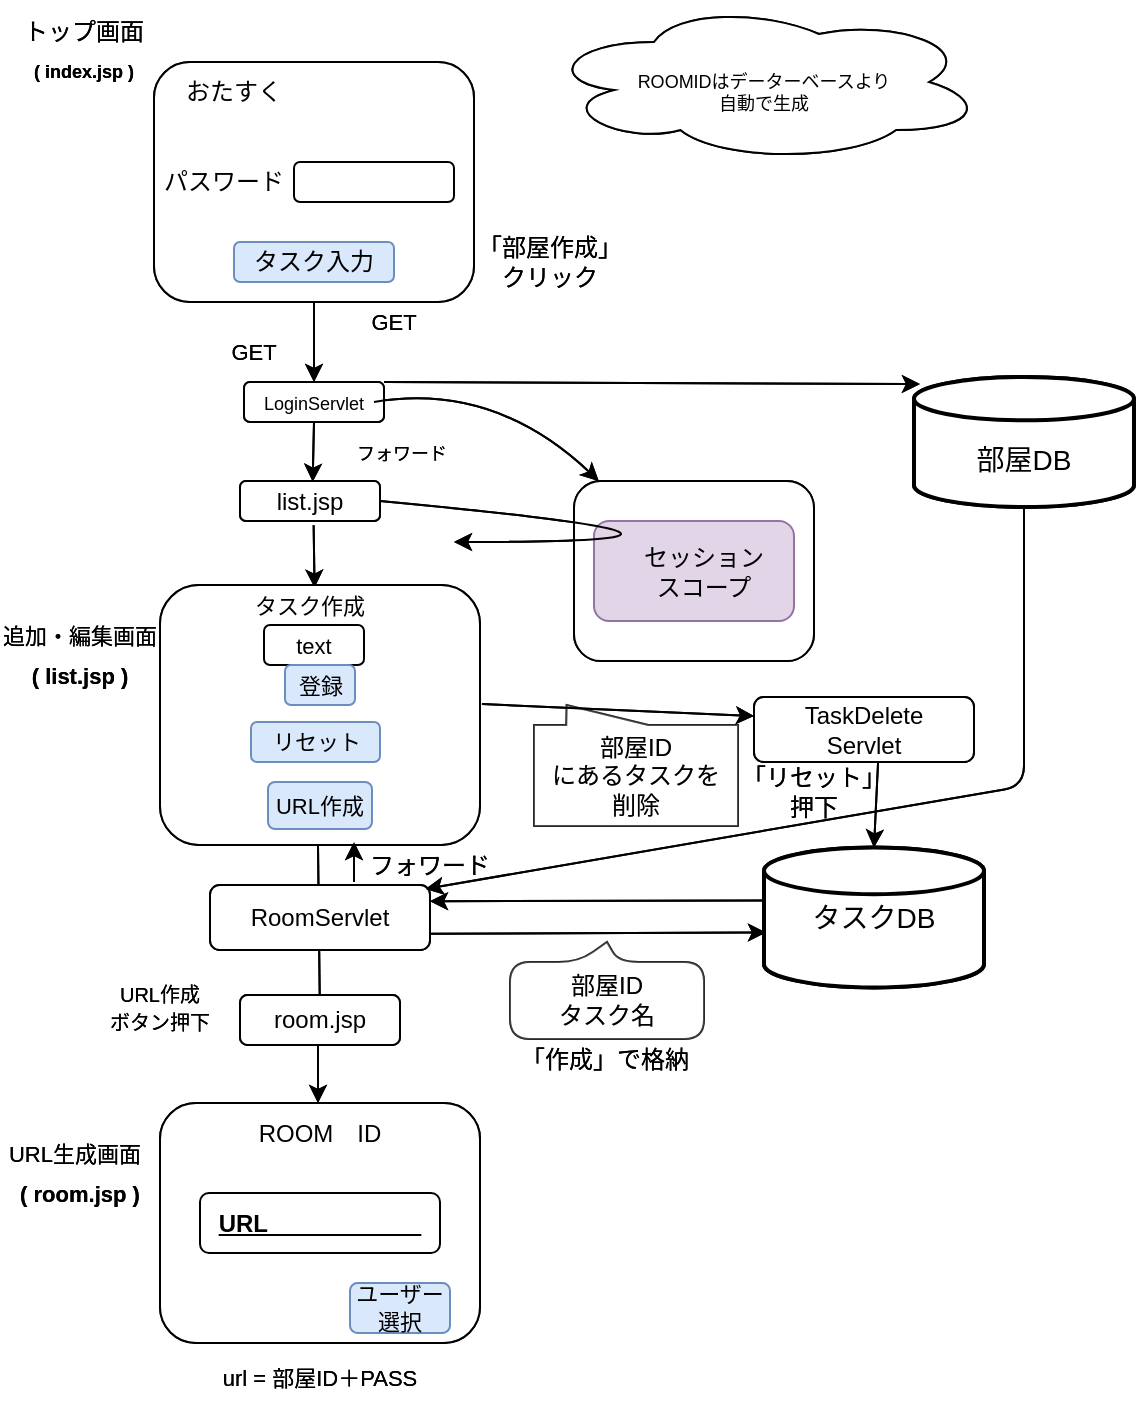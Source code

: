 <mxfile version="15.8.4" type="device"><diagram id="X7QMPcIQDdm9iIBX3r6Z" name="Page-1"><mxGraphModel dx="868" dy="437" grid="1" gridSize="10" guides="1" tooltips="1" connect="1" arrows="1" fold="1" page="1" pageScale="1" pageWidth="827" pageHeight="1169" math="0" shadow="0"><root><mxCell id="0"/><mxCell id="1" parent="0"/><mxCell id="f-hBJGItTxG5phQPQz6F-92" value="" style="ellipse;shape=cloud;whiteSpace=wrap;html=1;fontSize=9;align=center;verticalAlign=middle;rounded=1;" parent="1" vertex="1"><mxGeometry x="515" y="10" width="220" height="80" as="geometry"/></mxCell><mxCell id="f-hBJGItTxG5phQPQz6F-19" value="&lt;font style=&quot;font-size: 9px&quot;&gt;LoginServlet&lt;/font&gt;" style="whiteSpace=wrap;html=1;fontSize=10;verticalAlign=middle;rounded=1;" parent="1" vertex="1"><mxGeometry x="365" y="200" width="70" height="20" as="geometry"/></mxCell><mxCell id="f-hBJGItTxG5phQPQz6F-2" value="" style="whiteSpace=wrap;html=1;rounded=1;" parent="1" vertex="1"><mxGeometry x="320" y="40" width="160" height="120" as="geometry"/></mxCell><mxCell id="f-hBJGItTxG5phQPQz6F-3" value="&lt;font style=&quot;vertical-align: inherit&quot;&gt;&lt;font style=&quot;vertical-align: inherit&quot;&gt;トップ画面&lt;br&gt;&lt;/font&gt;&lt;/font&gt;" style="text;html=1;strokeColor=none;fillColor=none;align=center;verticalAlign=middle;whiteSpace=wrap;rounded=1;" parent="1" vertex="1"><mxGeometry x="250" y="10" width="70" height="30" as="geometry"/></mxCell><mxCell id="f-hBJGItTxG5phQPQz6F-4" value="おたすく" style="text;html=1;strokeColor=none;fillColor=none;align=center;verticalAlign=middle;whiteSpace=wrap;rounded=1;" parent="1" vertex="1"><mxGeometry x="320" y="40" width="80" height="30" as="geometry"/></mxCell><mxCell id="f-hBJGItTxG5phQPQz6F-5" value="&lt;font style=&quot;vertical-align: inherit&quot;&gt;&lt;font style=&quot;vertical-align: inherit&quot;&gt;パスワード&lt;/font&gt;&lt;/font&gt;" style="text;html=1;strokeColor=none;fillColor=none;align=center;verticalAlign=middle;whiteSpace=wrap;rounded=1;" parent="1" vertex="1"><mxGeometry x="320" y="90" width="70" height="20" as="geometry"/></mxCell><mxCell id="f-hBJGItTxG5phQPQz6F-6" value="" style="whiteSpace=wrap;html=1;rounded=1;" parent="1" vertex="1"><mxGeometry x="390" y="90" width="80" height="20" as="geometry"/></mxCell><mxCell id="f-hBJGItTxG5phQPQz6F-7" value="タスク入力" style="whiteSpace=wrap;html=1;fillColor=#dae8fc;strokeColor=#6c8ebf;rounded=1;" parent="1" vertex="1"><mxGeometry x="360" y="130" width="80" height="20" as="geometry"/></mxCell><mxCell id="f-hBJGItTxG5phQPQz6F-12" value="&lt;font style=&quot;font-size: 11px&quot;&gt;GET&lt;/font&gt;" style="text;html=1;strokeColor=none;fillColor=none;align=center;verticalAlign=middle;whiteSpace=wrap;rounded=1;" parent="1" vertex="1"><mxGeometry x="340" y="170" width="60" height="30" as="geometry"/></mxCell><mxCell id="f-hBJGItTxG5phQPQz6F-17" value="「部屋作成」クリック" style="text;html=1;strokeColor=none;fillColor=none;align=center;verticalAlign=middle;whiteSpace=wrap;rounded=1;" parent="1" vertex="1"><mxGeometry x="480" y="125" width="76" height="30" as="geometry"/></mxCell><mxCell id="f-hBJGItTxG5phQPQz6F-23" value="" style="endArrow=classic;html=1;fontSize=11;entryX=1;entryY=1;entryDx=0;entryDy=0;" parent="1" target="f-hBJGItTxG5phQPQz6F-12" edge="1"><mxGeometry width="50" height="50" relative="1" as="geometry"><mxPoint x="400" y="160" as="sourcePoint"/><mxPoint x="450" y="110" as="targetPoint"/></mxGeometry></mxCell><mxCell id="f-hBJGItTxG5phQPQz6F-24" value="" style="endArrow=classic;html=1;fontSize=11;entryX=0.519;entryY=0.017;entryDx=0;entryDy=0;entryPerimeter=0;" parent="1" target="xUR5O-GUx6uZHrRKzMSi-4" edge="1"><mxGeometry width="50" height="50" relative="1" as="geometry"><mxPoint x="400" y="220" as="sourcePoint"/><mxPoint x="400" y="260" as="targetPoint"/></mxGeometry></mxCell><mxCell id="f-hBJGItTxG5phQPQz6F-27" value="" style="endArrow=classic;html=1;fontSize=11;startArrow=none;exitX=0.526;exitY=1.109;exitDx=0;exitDy=0;exitPerimeter=0;entryX=0.483;entryY=0.01;entryDx=0;entryDy=0;entryPerimeter=0;" parent="1" source="xUR5O-GUx6uZHrRKzMSi-4" target="f-hBJGItTxG5phQPQz6F-11" edge="1"><mxGeometry width="50" height="50" relative="1" as="geometry"><mxPoint x="399.667" y="259.5" as="sourcePoint"/><mxPoint x="403" y="300" as="targetPoint"/></mxGeometry></mxCell><mxCell id="f-hBJGItTxG5phQPQz6F-28" value="&lt;font style=&quot;font-size: 9px&quot;&gt;フォワード&lt;/font&gt;" style="text;html=1;strokeColor=none;fillColor=none;align=center;verticalAlign=middle;whiteSpace=wrap;fontSize=11;rounded=1;" parent="1" vertex="1"><mxGeometry x="414" y="225" width="60" height="20" as="geometry"/></mxCell><mxCell id="f-hBJGItTxG5phQPQz6F-64" value="追加・編集画面" style="text;html=1;strokeColor=none;fillColor=none;align=center;verticalAlign=middle;whiteSpace=wrap;fontSize=11;rounded=1;" parent="1" vertex="1"><mxGeometry x="243" y="311.5" width="80" height="30" as="geometry"/></mxCell><mxCell id="f-hBJGItTxG5phQPQz6F-72" value="" style="endArrow=classic;html=1;fontSize=12;startArrow=none;" parent="1" edge="1"><mxGeometry width="50" height="50" relative="1" as="geometry"><mxPoint x="402" y="532" as="sourcePoint"/><mxPoint x="402" y="560.5" as="targetPoint"/></mxGeometry></mxCell><mxCell id="f-hBJGItTxG5phQPQz6F-90" value="&lt;font style=&quot;font-size: 11px&quot;&gt;GET&lt;/font&gt;" style="text;html=1;strokeColor=none;fillColor=none;align=center;verticalAlign=middle;whiteSpace=wrap;rounded=1;" parent="1" vertex="1"><mxGeometry x="410" y="155" width="60" height="30" as="geometry"/></mxCell><mxCell id="f-hBJGItTxG5phQPQz6F-91" value="ROOMIDはデーターベースより&lt;br&gt;自動で生成" style="text;html=1;strokeColor=none;fillColor=none;align=center;verticalAlign=middle;whiteSpace=wrap;fontSize=9;rounded=1;" parent="1" vertex="1"><mxGeometry x="550" y="40" width="150" height="30" as="geometry"/></mxCell><mxCell id="f-hBJGItTxG5phQPQz6F-93" value="&lt;font style=&quot;font-size: 14px&quot;&gt;&lt;br&gt;部屋DB&lt;/font&gt;" style="strokeWidth=2;html=1;shape=mxgraph.flowchart.database;whiteSpace=wrap;fontSize=9;align=center;verticalAlign=middle;rounded=1;" parent="1" vertex="1"><mxGeometry x="700" y="197.5" width="110" height="65" as="geometry"/></mxCell><mxCell id="f-hBJGItTxG5phQPQz6F-94" value="&lt;font style=&quot;font-size: 14px&quot;&gt;タスクDB&lt;/font&gt;" style="strokeWidth=2;html=1;shape=mxgraph.flowchart.database;whiteSpace=wrap;fontSize=9;align=center;verticalAlign=middle;rounded=1;" parent="1" vertex="1"><mxGeometry x="625" y="432.75" width="110" height="70" as="geometry"/></mxCell><mxCell id="f-hBJGItTxG5phQPQz6F-96" value="" style="group;rounded=1;" parent="1" vertex="1" connectable="0"><mxGeometry x="530" y="249.5" width="120" height="110" as="geometry"/></mxCell><mxCell id="f-hBJGItTxG5phQPQz6F-73" value="" style="whiteSpace=wrap;html=1;fontSize=12;align=center;verticalAlign=middle;rounded=1;" parent="f-hBJGItTxG5phQPQz6F-96" vertex="1"><mxGeometry width="120" height="90" as="geometry"/></mxCell><mxCell id="f-hBJGItTxG5phQPQz6F-74" value="" style="whiteSpace=wrap;html=1;fontSize=12;align=center;verticalAlign=middle;fillColor=#e1d5e7;strokeColor=#9673a6;rounded=1;" parent="f-hBJGItTxG5phQPQz6F-96" vertex="1"><mxGeometry x="10" y="20" width="100" height="50" as="geometry"/></mxCell><mxCell id="f-hBJGItTxG5phQPQz6F-82" value="&lt;span style=&quot;font-size: 12px&quot;&gt;セッション&lt;br&gt;スコープ&lt;/span&gt;" style="text;html=1;strokeColor=none;fillColor=none;align=center;verticalAlign=middle;whiteSpace=wrap;fontSize=10;rounded=1;" parent="f-hBJGItTxG5phQPQz6F-96" vertex="1"><mxGeometry x="30" y="35" width="70" height="20" as="geometry"/></mxCell><mxCell id="f-hBJGItTxG5phQPQz6F-11" value="&lt;span style=&quot;color: rgba(0 , 0 , 0 , 0) ; font-family: monospace ; font-size: 0px&quot;&gt;%3CmxGraphModel%3E%3Croot%3E%3CmxCell%20id%3D%220%22%2F%3E%3CmxCell%20id%3D%221%22%20parent%3D%220%22%2F%3E%3CmxCell%20id%3D%222%22%20value%3D%22%22%20style%3D%22rounded%3D1%3BwhiteSpace%3Dwrap%3Bhtml%3D1%3BfontSize%3D11%3Balign%3Dcenter%3BverticalAlign%3Dmiddle%3B%22%20vertex%3D%221%22%20parent%3D%221%22%3E%3CmxGeometry%20x%3D%22335%22%20y%3D%22500%22%20width%3D%2230%22%20height%3D%2220%22%20as%3D%22geometry%22%2F%3E%3C%2FmxCell%3E%3C%2Froot%3E%3C%2FmxGraphModel%3E&lt;/span&gt;" style="whiteSpace=wrap;html=1;rounded=1;" parent="1" vertex="1"><mxGeometry x="323" y="301.5" width="160" height="130" as="geometry"/></mxCell><mxCell id="f-hBJGItTxG5phQPQz6F-30" value="&lt;font style=&quot;font-size: 11px&quot;&gt;タスク作成&lt;/font&gt;" style="text;html=1;strokeColor=none;fillColor=none;align=center;verticalAlign=middle;whiteSpace=wrap;fontSize=9;rounded=1;" parent="1" vertex="1"><mxGeometry x="353" y="301.5" width="90" height="20" as="geometry"/></mxCell><mxCell id="f-hBJGItTxG5phQPQz6F-37" value="text" style="whiteSpace=wrap;html=1;fontSize=11;align=center;verticalAlign=middle;rounded=1;" parent="1" vertex="1"><mxGeometry x="375" y="321.5" width="50" height="20" as="geometry"/></mxCell><mxCell id="f-hBJGItTxG5phQPQz6F-120" value="登録" style="whiteSpace=wrap;html=1;fontSize=11;align=center;verticalAlign=middle;fillColor=#dae8fc;strokeColor=#6c8ebf;rounded=1;" parent="1" vertex="1"><mxGeometry x="385.5" y="341.5" width="35" height="20" as="geometry"/></mxCell><mxCell id="f-hBJGItTxG5phQPQz6F-127" value="( room.jsp )" style="text;html=1;strokeColor=none;fillColor=none;align=center;verticalAlign=middle;whiteSpace=wrap;fontSize=11;rounded=1;fontStyle=1" parent="1" vertex="1"><mxGeometry x="248" y="590.5" width="70" height="30" as="geometry"/></mxCell><mxCell id="f-hBJGItTxG5phQPQz6F-137" value="( index.jsp )" style="text;html=1;strokeColor=none;fillColor=none;align=center;verticalAlign=middle;whiteSpace=wrap;rounded=0;fontSize=9;fontStyle=1" parent="1" vertex="1"><mxGeometry x="255" y="30" width="60" height="30" as="geometry"/></mxCell><mxCell id="DhpGtUgOSfZzqveECvaH-3" value="&lt;b&gt;( list.jsp )&lt;/b&gt;" style="text;html=1;strokeColor=none;fillColor=none;align=center;verticalAlign=middle;whiteSpace=wrap;rounded=0;fontSize=11;" parent="1" vertex="1"><mxGeometry x="253" y="331.5" width="60" height="30" as="geometry"/></mxCell><mxCell id="DhpGtUgOSfZzqveECvaH-4" value="URL生成画面" style="text;html=1;strokeColor=none;fillColor=none;align=center;verticalAlign=middle;whiteSpace=wrap;rounded=0;fontSize=11;" parent="1" vertex="1"><mxGeometry x="243" y="570.5" width="75" height="30" as="geometry"/></mxCell><mxCell id="xUR5O-GUx6uZHrRKzMSi-4" value="list.jsp" style="rounded=1;whiteSpace=wrap;html=1;" parent="1" vertex="1"><mxGeometry x="363" y="249.5" width="70" height="20" as="geometry"/></mxCell><mxCell id="xUR5O-GUx6uZHrRKzMSi-5" value="room.jsp" style="rounded=1;whiteSpace=wrap;html=1;" parent="1" vertex="1"><mxGeometry x="363" y="506.5" width="80" height="25" as="geometry"/></mxCell><mxCell id="xUR5O-GUx6uZHrRKzMSi-7" value="" style="endArrow=none;html=1;fontSize=12;" parent="1" target="xUR5O-GUx6uZHrRKzMSi-5" edge="1"><mxGeometry width="50" height="50" relative="1" as="geometry"><mxPoint x="402" y="431.5" as="sourcePoint"/><mxPoint x="402" y="541.5" as="targetPoint"/></mxGeometry></mxCell><mxCell id="xUR5O-GUx6uZHrRKzMSi-11" value="" style="endArrow=classic;html=1;rounded=0;entryX=0.009;entryY=0.607;entryDx=0;entryDy=0;entryPerimeter=0;exitX=1;exitY=0.75;exitDx=0;exitDy=0;" parent="1" source="xUR5O-GUx6uZHrRKzMSi-6" target="f-hBJGItTxG5phQPQz6F-94" edge="1"><mxGeometry width="50" height="50" relative="1" as="geometry"><mxPoint x="463" y="480.5" as="sourcePoint"/><mxPoint x="583" y="419.32" as="targetPoint"/></mxGeometry></mxCell><mxCell id="xUR5O-GUx6uZHrRKzMSi-12" value="「作成」で格納" style="text;html=1;align=center;verticalAlign=middle;resizable=0;points=[];autosize=1;strokeColor=none;fillColor=none;" parent="1" vertex="1"><mxGeometry x="495" y="528.5" width="100" height="20" as="geometry"/></mxCell><mxCell id="xUR5O-GUx6uZHrRKzMSi-6" value="RoomServlet" style="rounded=1;whiteSpace=wrap;html=1;" parent="1" vertex="1"><mxGeometry x="348" y="451.5" width="110" height="32.5" as="geometry"/></mxCell><mxCell id="xUR5O-GUx6uZHrRKzMSi-13" value="部屋ID&lt;br&gt;タスク名" style="shape=callout;whiteSpace=wrap;html=1;perimeter=calloutPerimeter;fillColor=#FFFFFF;opacity=60;direction=west;size=10;position=0.44;rounded=1;" parent="1" vertex="1"><mxGeometry x="498" y="480" width="97" height="48.5" as="geometry"/></mxCell><mxCell id="xUR5O-GUx6uZHrRKzMSi-14" value="&lt;font size=&quot;1&quot;&gt;URL作成&lt;br&gt;ボタン押下&lt;br&gt;&lt;/font&gt;" style="text;html=1;strokeColor=none;fillColor=none;align=center;verticalAlign=middle;whiteSpace=wrap;fontSize=11;rounded=1;" parent="1" vertex="1"><mxGeometry x="293" y="496" width="60" height="34" as="geometry"/></mxCell><mxCell id="TokNPBipCDiwS3pc09RS-1" value="" style="endArrow=classic;html=1;rounded=1;entryX=0.98;entryY=0.06;entryDx=0;entryDy=0;entryPerimeter=0;exitX=0.5;exitY=1;exitDx=0;exitDy=0;exitPerimeter=0;" parent="1" source="f-hBJGItTxG5phQPQz6F-93" target="xUR5O-GUx6uZHrRKzMSi-6" edge="1"><mxGeometry width="50" height="50" relative="1" as="geometry"><mxPoint x="755" y="284.5" as="sourcePoint"/><mxPoint x="470" y="625" as="targetPoint"/><Array as="points"><mxPoint x="755" y="402"/></Array></mxGeometry></mxCell><mxCell id="f-hBJGItTxG5phQPQz6F-59" value="" style="whiteSpace=wrap;html=1;fontSize=11;align=center;verticalAlign=middle;rounded=1;" parent="1" vertex="1"><mxGeometry x="323" y="560.5" width="160" height="120" as="geometry"/></mxCell><mxCell id="f-hBJGItTxG5phQPQz6F-65" value="ユーザー選択" style="whiteSpace=wrap;html=1;fontSize=11;align=center;verticalAlign=middle;fillColor=#dae8fc;strokeColor=#6c8ebf;rounded=1;" parent="1" vertex="1"><mxGeometry x="418" y="650.5" width="50" height="25" as="geometry"/></mxCell><mxCell id="f-hBJGItTxG5phQPQz6F-69" value="&lt;b&gt;&lt;u&gt;URL&amp;nbsp; &amp;nbsp; &amp;nbsp; &amp;nbsp; &amp;nbsp; &amp;nbsp; &amp;nbsp; &amp;nbsp; &amp;nbsp; &amp;nbsp; &amp;nbsp; &amp;nbsp;&lt;/u&gt;&lt;/b&gt;" style="whiteSpace=wrap;html=1;fontSize=12;align=center;verticalAlign=middle;rounded=1;" parent="1" vertex="1"><mxGeometry x="343" y="605.5" width="120" height="30" as="geometry"/></mxCell><mxCell id="f-hBJGItTxG5phQPQz6F-70" value="ROOM　ID" style="text;html=1;strokeColor=none;fillColor=none;align=center;verticalAlign=middle;whiteSpace=wrap;fontSize=12;rounded=1;" parent="1" vertex="1"><mxGeometry x="363" y="560.5" width="80" height="30" as="geometry"/></mxCell><mxCell id="TokNPBipCDiwS3pc09RS-3" value="url = 部屋ID＋PASS" style="text;html=1;strokeColor=none;fillColor=none;align=center;verticalAlign=middle;whiteSpace=wrap;rounded=0;fontFamily=Helvetica;fontSize=11;fontColor=rgba(0, 0, 0, 1);gradientColor=none;" parent="1" vertex="1"><mxGeometry x="333" y="682.5" width="140" height="30" as="geometry"/></mxCell><mxCell id="UgRMB9pLr4DmKTddKxkQ-1" value="" style="endArrow=classic;html=1;fontSize=15;curved=1;" parent="1" target="f-hBJGItTxG5phQPQz6F-73" edge="1"><mxGeometry width="50" height="50" relative="1" as="geometry"><mxPoint x="430" y="210" as="sourcePoint"/><mxPoint x="550" y="230" as="targetPoint"/><Array as="points"><mxPoint x="490" y="200"/></Array></mxGeometry></mxCell><mxCell id="VFKkI9uhICgEjzCFGcPW-1" value="" style="endArrow=classic;html=1;exitX=1;exitY=0.5;exitDx=0;exitDy=0;strokeColor=none;curved=1;" parent="1" source="xUR5O-GUx6uZHrRKzMSi-4" edge="1"><mxGeometry width="50" height="50" relative="1" as="geometry"><mxPoint x="390" y="280" as="sourcePoint"/><mxPoint x="550" y="300" as="targetPoint"/><Array as="points"><mxPoint x="610" y="240"/></Array></mxGeometry></mxCell><mxCell id="VFKkI9uhICgEjzCFGcPW-2" value="" style="endArrow=classic;html=1;curved=1;exitX=1;exitY=0.5;exitDx=0;exitDy=0;" parent="1" source="xUR5O-GUx6uZHrRKzMSi-4" edge="1"><mxGeometry width="50" height="50" relative="1" as="geometry"><mxPoint x="390" y="280" as="sourcePoint"/><mxPoint x="470" y="280" as="targetPoint"/><Array as="points"><mxPoint x="650" y="280"/></Array></mxGeometry></mxCell><mxCell id="VFKkI9uhICgEjzCFGcPW-4" value="" style="endArrow=classic;html=1;rounded=0;exitX=1;exitY=0;exitDx=0;exitDy=0;entryX=0.027;entryY=0.054;entryDx=0;entryDy=0;entryPerimeter=0;" parent="1" source="f-hBJGItTxG5phQPQz6F-19" target="f-hBJGItTxG5phQPQz6F-93" edge="1"><mxGeometry width="50" height="50" relative="1" as="geometry"><mxPoint x="390" y="260" as="sourcePoint"/><mxPoint x="440" y="210" as="targetPoint"/></mxGeometry></mxCell><mxCell id="VFKkI9uhICgEjzCFGcPW-7" value="" style="endArrow=classic;html=1;rounded=0;entryX=1;entryY=0.25;entryDx=0;entryDy=0;exitX=0;exitY=0.379;exitDx=0;exitDy=0;exitPerimeter=0;" parent="1" source="f-hBJGItTxG5phQPQz6F-94" target="xUR5O-GUx6uZHrRKzMSi-6" edge="1"><mxGeometry width="50" height="50" relative="1" as="geometry"><mxPoint x="616.12" y="486.64" as="sourcePoint"/><mxPoint x="468" y="485.875" as="targetPoint"/></mxGeometry></mxCell><mxCell id="VFKkI9uhICgEjzCFGcPW-8" value="" style="endArrow=classic;html=1;rounded=0;" parent="1" edge="1"><mxGeometry width="50" height="50" relative="1" as="geometry"><mxPoint x="420" y="450" as="sourcePoint"/><mxPoint x="420" y="430" as="targetPoint"/></mxGeometry></mxCell><mxCell id="VFKkI9uhICgEjzCFGcPW-9" value="フォワード" style="text;html=1;strokeColor=none;fillColor=none;align=center;verticalAlign=middle;whiteSpace=wrap;rounded=0;" parent="1" vertex="1"><mxGeometry x="418" y="431.5" width="80" height="20" as="geometry"/></mxCell><mxCell id="VFKkI9uhICgEjzCFGcPW-11" value="URL作成" style="whiteSpace=wrap;html=1;fontSize=11;align=center;verticalAlign=middle;fillColor=#dae8fc;strokeColor=#6c8ebf;rounded=1;" parent="1" vertex="1"><mxGeometry x="377" y="400" width="52" height="23.5" as="geometry"/></mxCell><mxCell id="VFKkI9uhICgEjzCFGcPW-13" value="リセット" style="whiteSpace=wrap;html=1;fontSize=11;align=center;verticalAlign=middle;fillColor=#dae8fc;strokeColor=#6c8ebf;rounded=1;" parent="1" vertex="1"><mxGeometry x="368.5" y="370" width="64.5" height="20" as="geometry"/></mxCell><mxCell id="VFKkI9uhICgEjzCFGcPW-16" value="「リセット」&lt;br&gt;押下&lt;br&gt;" style="text;html=1;strokeColor=none;fillColor=none;align=center;verticalAlign=middle;whiteSpace=wrap;rounded=0;" parent="1" vertex="1"><mxGeometry x="590" y="386.5" width="120" height="37" as="geometry"/></mxCell><mxCell id="VFKkI9uhICgEjzCFGcPW-18" value="部屋ID&lt;br&gt;にあるタスクを&lt;br&gt;削除" style="shape=callout;whiteSpace=wrap;html=1;perimeter=calloutPerimeter;fillColor=#FFFFFF;opacity=60;direction=west;size=10;position=0.44;rounded=1;base=41;position2=0.84;arcSize=0;" parent="1" vertex="1"><mxGeometry x="510" y="361.5" width="102" height="60.5" as="geometry"/></mxCell><mxCell id="QfDFfnGIBnLrce7iViiU-1" value="TaskDelete&lt;br&gt;Servlet" style="rounded=1;whiteSpace=wrap;html=1;" parent="1" vertex="1"><mxGeometry x="620" y="357.5" width="110" height="32.5" as="geometry"/></mxCell><mxCell id="QfDFfnGIBnLrce7iViiU-2" value="" style="endArrow=classic;html=1;rounded=0;exitX=1.006;exitY=0.458;exitDx=0;exitDy=0;exitPerimeter=0;" parent="1" source="f-hBJGItTxG5phQPQz6F-11" edge="1"><mxGeometry width="50" height="50" relative="1" as="geometry"><mxPoint x="390" y="440" as="sourcePoint"/><mxPoint x="620" y="367" as="targetPoint"/></mxGeometry></mxCell><mxCell id="QfDFfnGIBnLrce7iViiU-3" value="" style="endArrow=classic;html=1;rounded=0;entryX=0.5;entryY=0;entryDx=0;entryDy=0;entryPerimeter=0;exitX=0.564;exitY=1;exitDx=0;exitDy=0;exitPerimeter=0;" parent="1" source="QfDFfnGIBnLrce7iViiU-1" target="f-hBJGItTxG5phQPQz6F-94" edge="1"><mxGeometry width="50" height="50" relative="1" as="geometry"><mxPoint x="390" y="440" as="sourcePoint"/><mxPoint x="440" y="390" as="targetPoint"/></mxGeometry></mxCell><mxCell id="jxjJPmTUsS1JuACzxj2y-1" value="" style="ellipse;shape=cloud;whiteSpace=wrap;html=1;fontSize=9;align=center;verticalAlign=middle;rounded=1;" parent="1" vertex="1"><mxGeometry x="515" y="10" width="220" height="80" as="geometry"/></mxCell><mxCell id="jxjJPmTUsS1JuACzxj2y-2" value="&lt;font style=&quot;font-size: 9px&quot;&gt;LoginServlet&lt;/font&gt;" style="whiteSpace=wrap;html=1;fontSize=10;verticalAlign=middle;rounded=1;" parent="1" vertex="1"><mxGeometry x="365" y="200" width="70" height="20" as="geometry"/></mxCell><mxCell id="jxjJPmTUsS1JuACzxj2y-3" value="" style="whiteSpace=wrap;html=1;rounded=1;" parent="1" vertex="1"><mxGeometry x="320" y="40" width="160" height="120" as="geometry"/></mxCell><mxCell id="jxjJPmTUsS1JuACzxj2y-4" value="&lt;font style=&quot;vertical-align: inherit&quot;&gt;&lt;font style=&quot;vertical-align: inherit&quot;&gt;トップ画面&lt;br&gt;&lt;/font&gt;&lt;/font&gt;" style="text;html=1;strokeColor=none;fillColor=none;align=center;verticalAlign=middle;whiteSpace=wrap;rounded=1;" parent="1" vertex="1"><mxGeometry x="250" y="10" width="70" height="30" as="geometry"/></mxCell><mxCell id="jxjJPmTUsS1JuACzxj2y-5" value="おたすく" style="text;html=1;strokeColor=none;fillColor=none;align=center;verticalAlign=middle;whiteSpace=wrap;rounded=1;" parent="1" vertex="1"><mxGeometry x="320" y="40" width="80" height="30" as="geometry"/></mxCell><mxCell id="jxjJPmTUsS1JuACzxj2y-6" value="&lt;font style=&quot;vertical-align: inherit&quot;&gt;&lt;font style=&quot;vertical-align: inherit&quot;&gt;パスワード&lt;/font&gt;&lt;/font&gt;" style="text;html=1;strokeColor=none;fillColor=none;align=center;verticalAlign=middle;whiteSpace=wrap;rounded=1;" parent="1" vertex="1"><mxGeometry x="320" y="90" width="70" height="20" as="geometry"/></mxCell><mxCell id="jxjJPmTUsS1JuACzxj2y-7" value="" style="whiteSpace=wrap;html=1;rounded=1;" parent="1" vertex="1"><mxGeometry x="390" y="90" width="80" height="20" as="geometry"/></mxCell><mxCell id="jxjJPmTUsS1JuACzxj2y-8" value="タスク入力" style="whiteSpace=wrap;html=1;fillColor=#dae8fc;strokeColor=#6c8ebf;rounded=1;" parent="1" vertex="1"><mxGeometry x="360" y="130" width="80" height="20" as="geometry"/></mxCell><mxCell id="jxjJPmTUsS1JuACzxj2y-9" value="&lt;font style=&quot;font-size: 11px&quot;&gt;GET&lt;/font&gt;" style="text;html=1;strokeColor=none;fillColor=none;align=center;verticalAlign=middle;whiteSpace=wrap;rounded=1;" parent="1" vertex="1"><mxGeometry x="340" y="170" width="60" height="30" as="geometry"/></mxCell><mxCell id="jxjJPmTUsS1JuACzxj2y-10" value="「部屋作成」クリック" style="text;html=1;strokeColor=none;fillColor=none;align=center;verticalAlign=middle;whiteSpace=wrap;rounded=1;" parent="1" vertex="1"><mxGeometry x="480" y="125" width="76" height="30" as="geometry"/></mxCell><mxCell id="jxjJPmTUsS1JuACzxj2y-11" value="" style="endArrow=classic;html=1;fontSize=11;entryX=1;entryY=1;entryDx=0;entryDy=0;" parent="1" target="jxjJPmTUsS1JuACzxj2y-9" edge="1"><mxGeometry width="50" height="50" relative="1" as="geometry"><mxPoint x="400" y="160" as="sourcePoint"/><mxPoint x="450" y="110" as="targetPoint"/></mxGeometry></mxCell><mxCell id="jxjJPmTUsS1JuACzxj2y-12" value="" style="endArrow=classic;html=1;fontSize=11;entryX=0.519;entryY=0.017;entryDx=0;entryDy=0;entryPerimeter=0;" parent="1" target="jxjJPmTUsS1JuACzxj2y-33" edge="1"><mxGeometry width="50" height="50" relative="1" as="geometry"><mxPoint x="400" y="220" as="sourcePoint"/><mxPoint x="400" y="260" as="targetPoint"/></mxGeometry></mxCell><mxCell id="jxjJPmTUsS1JuACzxj2y-13" value="" style="endArrow=classic;html=1;fontSize=11;startArrow=none;exitX=0.526;exitY=1.109;exitDx=0;exitDy=0;exitPerimeter=0;entryX=0.483;entryY=0.01;entryDx=0;entryDy=0;entryPerimeter=0;" parent="1" source="jxjJPmTUsS1JuACzxj2y-33" target="jxjJPmTUsS1JuACzxj2y-25" edge="1"><mxGeometry width="50" height="50" relative="1" as="geometry"><mxPoint x="399.667" y="259.5" as="sourcePoint"/><mxPoint x="403" y="300" as="targetPoint"/></mxGeometry></mxCell><mxCell id="jxjJPmTUsS1JuACzxj2y-14" value="&lt;font style=&quot;font-size: 9px&quot;&gt;フォワード&lt;/font&gt;" style="text;html=1;strokeColor=none;fillColor=none;align=center;verticalAlign=middle;whiteSpace=wrap;fontSize=11;rounded=1;" parent="1" vertex="1"><mxGeometry x="414" y="225" width="60" height="20" as="geometry"/></mxCell><mxCell id="jxjJPmTUsS1JuACzxj2y-15" value="追加・編集画面" style="text;html=1;strokeColor=none;fillColor=none;align=center;verticalAlign=middle;whiteSpace=wrap;fontSize=11;rounded=1;" parent="1" vertex="1"><mxGeometry x="243" y="311.5" width="80" height="30" as="geometry"/></mxCell><mxCell id="jxjJPmTUsS1JuACzxj2y-16" value="" style="endArrow=classic;html=1;fontSize=12;startArrow=none;" parent="1" edge="1"><mxGeometry width="50" height="50" relative="1" as="geometry"><mxPoint x="402" y="532" as="sourcePoint"/><mxPoint x="402" y="560.5" as="targetPoint"/></mxGeometry></mxCell><mxCell id="jxjJPmTUsS1JuACzxj2y-17" value="&lt;font style=&quot;font-size: 11px&quot;&gt;GET&lt;/font&gt;" style="text;html=1;strokeColor=none;fillColor=none;align=center;verticalAlign=middle;whiteSpace=wrap;rounded=1;" parent="1" vertex="1"><mxGeometry x="410" y="155" width="60" height="30" as="geometry"/></mxCell><mxCell id="jxjJPmTUsS1JuACzxj2y-18" value="ROOMIDはデーターベースより&lt;br&gt;自動で生成" style="text;html=1;strokeColor=none;fillColor=none;align=center;verticalAlign=middle;whiteSpace=wrap;fontSize=9;rounded=1;" parent="1" vertex="1"><mxGeometry x="550" y="40" width="150" height="30" as="geometry"/></mxCell><mxCell id="jxjJPmTUsS1JuACzxj2y-19" value="&lt;font style=&quot;font-size: 14px&quot;&gt;&lt;br&gt;部屋DB&lt;/font&gt;" style="strokeWidth=2;html=1;shape=mxgraph.flowchart.database;whiteSpace=wrap;fontSize=9;align=center;verticalAlign=middle;rounded=1;" parent="1" vertex="1"><mxGeometry x="700" y="197.5" width="110" height="65" as="geometry"/></mxCell><mxCell id="jxjJPmTUsS1JuACzxj2y-20" value="&lt;font style=&quot;font-size: 14px&quot;&gt;タスクDB&lt;/font&gt;" style="strokeWidth=2;html=1;shape=mxgraph.flowchart.database;whiteSpace=wrap;fontSize=9;align=center;verticalAlign=middle;rounded=1;" parent="1" vertex="1"><mxGeometry x="625" y="432.75" width="110" height="70" as="geometry"/></mxCell><mxCell id="jxjJPmTUsS1JuACzxj2y-21" value="" style="group;rounded=1;" parent="1" vertex="1" connectable="0"><mxGeometry x="530" y="249.5" width="120" height="110" as="geometry"/></mxCell><mxCell id="jxjJPmTUsS1JuACzxj2y-22" value="" style="whiteSpace=wrap;html=1;fontSize=12;align=center;verticalAlign=middle;rounded=1;" parent="jxjJPmTUsS1JuACzxj2y-21" vertex="1"><mxGeometry width="120" height="90" as="geometry"/></mxCell><mxCell id="jxjJPmTUsS1JuACzxj2y-23" value="" style="whiteSpace=wrap;html=1;fontSize=12;align=center;verticalAlign=middle;fillColor=#e1d5e7;strokeColor=#9673a6;rounded=1;" parent="jxjJPmTUsS1JuACzxj2y-21" vertex="1"><mxGeometry x="10" y="20" width="100" height="50" as="geometry"/></mxCell><mxCell id="jxjJPmTUsS1JuACzxj2y-24" value="&lt;span style=&quot;font-size: 12px&quot;&gt;セッション&lt;br&gt;スコープ&lt;/span&gt;" style="text;html=1;strokeColor=none;fillColor=none;align=center;verticalAlign=middle;whiteSpace=wrap;fontSize=10;rounded=1;" parent="jxjJPmTUsS1JuACzxj2y-21" vertex="1"><mxGeometry x="30" y="35" width="70" height="20" as="geometry"/></mxCell><mxCell id="jxjJPmTUsS1JuACzxj2y-25" value="&lt;span style=&quot;color: rgba(0 , 0 , 0 , 0) ; font-family: monospace ; font-size: 0px&quot;&gt;%3CmxGraphModel%3E%3Croot%3E%3CmxCell%20id%3D%220%22%2F%3E%3CmxCell%20id%3D%221%22%20parent%3D%220%22%2F%3E%3CmxCell%20id%3D%222%22%20value%3D%22%22%20style%3D%22rounded%3D1%3BwhiteSpace%3Dwrap%3Bhtml%3D1%3BfontSize%3D11%3Balign%3Dcenter%3BverticalAlign%3Dmiddle%3B%22%20vertex%3D%221%22%20parent%3D%221%22%3E%3CmxGeometry%20x%3D%22335%22%20y%3D%22500%22%20width%3D%2230%22%20height%3D%2220%22%20as%3D%22geometry%22%2F%3E%3C%2FmxCell%3E%3C%2Froot%3E%3C%2FmxGraphModel%3E&lt;/span&gt;" style="whiteSpace=wrap;html=1;rounded=1;" parent="1" vertex="1"><mxGeometry x="323" y="301.5" width="160" height="130" as="geometry"/></mxCell><mxCell id="jxjJPmTUsS1JuACzxj2y-26" value="&lt;font style=&quot;font-size: 11px&quot;&gt;タスク作成&lt;/font&gt;" style="text;html=1;strokeColor=none;fillColor=none;align=center;verticalAlign=middle;whiteSpace=wrap;fontSize=9;rounded=1;" parent="1" vertex="1"><mxGeometry x="353" y="301.5" width="90" height="20" as="geometry"/></mxCell><mxCell id="jxjJPmTUsS1JuACzxj2y-27" value="text" style="whiteSpace=wrap;html=1;fontSize=11;align=center;verticalAlign=middle;rounded=1;" parent="1" vertex="1"><mxGeometry x="375" y="321.5" width="50" height="20" as="geometry"/></mxCell><mxCell id="jxjJPmTUsS1JuACzxj2y-28" value="登録" style="whiteSpace=wrap;html=1;fontSize=11;align=center;verticalAlign=middle;fillColor=#dae8fc;strokeColor=#6c8ebf;rounded=1;" parent="1" vertex="1"><mxGeometry x="385.5" y="341.5" width="35" height="20" as="geometry"/></mxCell><mxCell id="jxjJPmTUsS1JuACzxj2y-29" value="( room.jsp )" style="text;html=1;strokeColor=none;fillColor=none;align=center;verticalAlign=middle;whiteSpace=wrap;fontSize=11;rounded=1;fontStyle=1" parent="1" vertex="1"><mxGeometry x="248" y="590.5" width="70" height="30" as="geometry"/></mxCell><mxCell id="jxjJPmTUsS1JuACzxj2y-30" value="( index.jsp )" style="text;html=1;strokeColor=none;fillColor=none;align=center;verticalAlign=middle;whiteSpace=wrap;rounded=0;fontSize=9;fontStyle=1" parent="1" vertex="1"><mxGeometry x="255" y="30" width="60" height="30" as="geometry"/></mxCell><mxCell id="jxjJPmTUsS1JuACzxj2y-31" value="&lt;b&gt;( list.jsp )&lt;/b&gt;" style="text;html=1;strokeColor=none;fillColor=none;align=center;verticalAlign=middle;whiteSpace=wrap;rounded=0;fontSize=11;" parent="1" vertex="1"><mxGeometry x="253" y="331.5" width="60" height="30" as="geometry"/></mxCell><mxCell id="jxjJPmTUsS1JuACzxj2y-32" value="URL生成画面" style="text;html=1;strokeColor=none;fillColor=none;align=center;verticalAlign=middle;whiteSpace=wrap;rounded=0;fontSize=11;" parent="1" vertex="1"><mxGeometry x="243" y="570.5" width="75" height="30" as="geometry"/></mxCell><mxCell id="jxjJPmTUsS1JuACzxj2y-33" value="list.jsp" style="rounded=1;whiteSpace=wrap;html=1;" parent="1" vertex="1"><mxGeometry x="363" y="249.5" width="70" height="20" as="geometry"/></mxCell><mxCell id="jxjJPmTUsS1JuACzxj2y-34" value="room.jsp" style="rounded=1;whiteSpace=wrap;html=1;" parent="1" vertex="1"><mxGeometry x="363" y="506.5" width="80" height="25" as="geometry"/></mxCell><mxCell id="jxjJPmTUsS1JuACzxj2y-35" value="" style="endArrow=none;html=1;fontSize=12;" parent="1" target="jxjJPmTUsS1JuACzxj2y-34" edge="1"><mxGeometry width="50" height="50" relative="1" as="geometry"><mxPoint x="402" y="431.5" as="sourcePoint"/><mxPoint x="402" y="541.5" as="targetPoint"/></mxGeometry></mxCell><mxCell id="jxjJPmTUsS1JuACzxj2y-36" value="" style="endArrow=classic;html=1;rounded=0;entryX=0.009;entryY=0.607;entryDx=0;entryDy=0;entryPerimeter=0;exitX=1;exitY=0.75;exitDx=0;exitDy=0;" parent="1" source="jxjJPmTUsS1JuACzxj2y-38" target="jxjJPmTUsS1JuACzxj2y-20" edge="1"><mxGeometry width="50" height="50" relative="1" as="geometry"><mxPoint x="463" y="480.5" as="sourcePoint"/><mxPoint x="583" y="419.32" as="targetPoint"/></mxGeometry></mxCell><mxCell id="jxjJPmTUsS1JuACzxj2y-37" value="「作成」で格納" style="text;html=1;align=center;verticalAlign=middle;resizable=0;points=[];autosize=1;strokeColor=none;fillColor=none;" parent="1" vertex="1"><mxGeometry x="495" y="528.5" width="100" height="20" as="geometry"/></mxCell><mxCell id="jxjJPmTUsS1JuACzxj2y-38" value="RoomServlet" style="rounded=1;whiteSpace=wrap;html=1;" parent="1" vertex="1"><mxGeometry x="348" y="451.5" width="110" height="32.5" as="geometry"/></mxCell><mxCell id="jxjJPmTUsS1JuACzxj2y-39" value="部屋ID&lt;br&gt;タスク名" style="shape=callout;whiteSpace=wrap;html=1;perimeter=calloutPerimeter;fillColor=#FFFFFF;opacity=60;direction=west;size=10;position=0.44;rounded=1;" parent="1" vertex="1"><mxGeometry x="498" y="480" width="97" height="48.5" as="geometry"/></mxCell><mxCell id="jxjJPmTUsS1JuACzxj2y-40" value="&lt;font size=&quot;1&quot;&gt;URL作成&lt;br&gt;ボタン押下&lt;br&gt;&lt;/font&gt;" style="text;html=1;strokeColor=none;fillColor=none;align=center;verticalAlign=middle;whiteSpace=wrap;fontSize=11;rounded=1;" parent="1" vertex="1"><mxGeometry x="293" y="496" width="60" height="34" as="geometry"/></mxCell><mxCell id="jxjJPmTUsS1JuACzxj2y-41" value="" style="endArrow=classic;html=1;rounded=1;entryX=0.98;entryY=0.06;entryDx=0;entryDy=0;entryPerimeter=0;exitX=0.5;exitY=1;exitDx=0;exitDy=0;exitPerimeter=0;" parent="1" source="jxjJPmTUsS1JuACzxj2y-19" target="jxjJPmTUsS1JuACzxj2y-38" edge="1"><mxGeometry width="50" height="50" relative="1" as="geometry"><mxPoint x="755" y="284.5" as="sourcePoint"/><mxPoint x="470" y="625" as="targetPoint"/><Array as="points"><mxPoint x="755" y="402"/></Array></mxGeometry></mxCell><mxCell id="jxjJPmTUsS1JuACzxj2y-42" value="" style="whiteSpace=wrap;html=1;fontSize=11;align=center;verticalAlign=middle;rounded=1;" parent="1" vertex="1"><mxGeometry x="323" y="560.5" width="160" height="120" as="geometry"/></mxCell><mxCell id="jxjJPmTUsS1JuACzxj2y-43" value="ユーザー選択" style="whiteSpace=wrap;html=1;fontSize=11;align=center;verticalAlign=middle;fillColor=#dae8fc;strokeColor=#6c8ebf;rounded=1;" parent="1" vertex="1"><mxGeometry x="418" y="650.5" width="50" height="25" as="geometry"/></mxCell><mxCell id="jxjJPmTUsS1JuACzxj2y-44" value="&lt;b&gt;&lt;u&gt;URL&amp;nbsp; &amp;nbsp; &amp;nbsp; &amp;nbsp; &amp;nbsp; &amp;nbsp; &amp;nbsp; &amp;nbsp; &amp;nbsp; &amp;nbsp; &amp;nbsp; &amp;nbsp;&lt;/u&gt;&lt;/b&gt;" style="whiteSpace=wrap;html=1;fontSize=12;align=center;verticalAlign=middle;rounded=1;" parent="1" vertex="1"><mxGeometry x="343" y="605.5" width="120" height="30" as="geometry"/></mxCell><mxCell id="jxjJPmTUsS1JuACzxj2y-45" value="ROOM　ID" style="text;html=1;strokeColor=none;fillColor=none;align=center;verticalAlign=middle;whiteSpace=wrap;fontSize=12;rounded=1;" parent="1" vertex="1"><mxGeometry x="363" y="560.5" width="80" height="30" as="geometry"/></mxCell><mxCell id="jxjJPmTUsS1JuACzxj2y-46" value="url = 部屋ID＋PASS" style="text;html=1;strokeColor=none;fillColor=none;align=center;verticalAlign=middle;whiteSpace=wrap;rounded=0;fontFamily=Helvetica;fontSize=11;fontColor=rgba(0, 0, 0, 1);gradientColor=none;" parent="1" vertex="1"><mxGeometry x="333" y="682.5" width="140" height="30" as="geometry"/></mxCell><mxCell id="jxjJPmTUsS1JuACzxj2y-47" value="" style="endArrow=classic;html=1;fontSize=15;curved=1;" parent="1" target="jxjJPmTUsS1JuACzxj2y-22" edge="1"><mxGeometry width="50" height="50" relative="1" as="geometry"><mxPoint x="430" y="210" as="sourcePoint"/><mxPoint x="550" y="230" as="targetPoint"/><Array as="points"><mxPoint x="490" y="200"/></Array></mxGeometry></mxCell><mxCell id="jxjJPmTUsS1JuACzxj2y-48" value="" style="endArrow=classic;html=1;exitX=1;exitY=0.5;exitDx=0;exitDy=0;strokeColor=none;curved=1;" parent="1" source="jxjJPmTUsS1JuACzxj2y-33" edge="1"><mxGeometry width="50" height="50" relative="1" as="geometry"><mxPoint x="390" y="280" as="sourcePoint"/><mxPoint x="550" y="300" as="targetPoint"/><Array as="points"><mxPoint x="610" y="240"/></Array></mxGeometry></mxCell><mxCell id="jxjJPmTUsS1JuACzxj2y-49" value="" style="endArrow=classic;html=1;curved=1;exitX=1;exitY=0.5;exitDx=0;exitDy=0;" parent="1" source="jxjJPmTUsS1JuACzxj2y-33" edge="1"><mxGeometry width="50" height="50" relative="1" as="geometry"><mxPoint x="390" y="280" as="sourcePoint"/><mxPoint x="470" y="280" as="targetPoint"/><Array as="points"><mxPoint x="650" y="280"/></Array></mxGeometry></mxCell><mxCell id="jxjJPmTUsS1JuACzxj2y-50" value="" style="endArrow=classic;html=1;rounded=0;exitX=1;exitY=0;exitDx=0;exitDy=0;entryX=0.027;entryY=0.054;entryDx=0;entryDy=0;entryPerimeter=0;" parent="1" source="jxjJPmTUsS1JuACzxj2y-2" target="jxjJPmTUsS1JuACzxj2y-19" edge="1"><mxGeometry width="50" height="50" relative="1" as="geometry"><mxPoint x="390" y="260" as="sourcePoint"/><mxPoint x="440" y="210" as="targetPoint"/></mxGeometry></mxCell><mxCell id="jxjJPmTUsS1JuACzxj2y-51" value="" style="endArrow=classic;html=1;rounded=0;entryX=1;entryY=0.25;entryDx=0;entryDy=0;exitX=0;exitY=0.379;exitDx=0;exitDy=0;exitPerimeter=0;" parent="1" source="jxjJPmTUsS1JuACzxj2y-20" target="jxjJPmTUsS1JuACzxj2y-38" edge="1"><mxGeometry width="50" height="50" relative="1" as="geometry"><mxPoint x="616.12" y="486.64" as="sourcePoint"/><mxPoint x="468" y="485.875" as="targetPoint"/></mxGeometry></mxCell><mxCell id="jxjJPmTUsS1JuACzxj2y-52" value="" style="endArrow=classic;html=1;rounded=0;" parent="1" edge="1"><mxGeometry width="50" height="50" relative="1" as="geometry"><mxPoint x="420" y="450" as="sourcePoint"/><mxPoint x="420" y="430" as="targetPoint"/></mxGeometry></mxCell><mxCell id="jxjJPmTUsS1JuACzxj2y-53" value="フォワード" style="text;html=1;strokeColor=none;fillColor=none;align=center;verticalAlign=middle;whiteSpace=wrap;rounded=0;" parent="1" vertex="1"><mxGeometry x="418" y="431.5" width="80" height="20" as="geometry"/></mxCell><mxCell id="jxjJPmTUsS1JuACzxj2y-54" value="URL作成" style="whiteSpace=wrap;html=1;fontSize=11;align=center;verticalAlign=middle;fillColor=#dae8fc;strokeColor=#6c8ebf;rounded=1;" parent="1" vertex="1"><mxGeometry x="377" y="400" width="52" height="23.5" as="geometry"/></mxCell><mxCell id="jxjJPmTUsS1JuACzxj2y-55" value="リセット" style="whiteSpace=wrap;html=1;fontSize=11;align=center;verticalAlign=middle;fillColor=#dae8fc;strokeColor=#6c8ebf;rounded=1;" parent="1" vertex="1"><mxGeometry x="368.5" y="370" width="64.5" height="20" as="geometry"/></mxCell><mxCell id="jxjJPmTUsS1JuACzxj2y-56" value="「リセット」&lt;br&gt;押下&lt;br&gt;" style="text;html=1;strokeColor=none;fillColor=none;align=center;verticalAlign=middle;whiteSpace=wrap;rounded=0;" parent="1" vertex="1"><mxGeometry x="590" y="386.5" width="120" height="37" as="geometry"/></mxCell><mxCell id="jxjJPmTUsS1JuACzxj2y-57" value="部屋ID&lt;br&gt;にあるタスクを&lt;br&gt;削除" style="shape=callout;whiteSpace=wrap;html=1;perimeter=calloutPerimeter;fillColor=#FFFFFF;opacity=60;direction=west;size=10;position=0.44;rounded=1;base=41;position2=0.84;arcSize=0;" parent="1" vertex="1"><mxGeometry x="510" y="361.5" width="102" height="60.5" as="geometry"/></mxCell><mxCell id="jxjJPmTUsS1JuACzxj2y-58" value="TaskDelete&lt;br&gt;Servlet" style="rounded=1;whiteSpace=wrap;html=1;" parent="1" vertex="1"><mxGeometry x="620" y="357.5" width="110" height="32.5" as="geometry"/></mxCell><mxCell id="jxjJPmTUsS1JuACzxj2y-59" value="" style="endArrow=classic;html=1;rounded=0;exitX=1.006;exitY=0.458;exitDx=0;exitDy=0;exitPerimeter=0;" parent="1" source="jxjJPmTUsS1JuACzxj2y-25" edge="1"><mxGeometry width="50" height="50" relative="1" as="geometry"><mxPoint x="390" y="440" as="sourcePoint"/><mxPoint x="620" y="367" as="targetPoint"/></mxGeometry></mxCell><mxCell id="jxjJPmTUsS1JuACzxj2y-60" value="" style="endArrow=classic;html=1;rounded=0;entryX=0.5;entryY=0;entryDx=0;entryDy=0;entryPerimeter=0;exitX=0.564;exitY=1;exitDx=0;exitDy=0;exitPerimeter=0;" parent="1" source="jxjJPmTUsS1JuACzxj2y-58" target="jxjJPmTUsS1JuACzxj2y-20" edge="1"><mxGeometry width="50" height="50" relative="1" as="geometry"><mxPoint x="390" y="440" as="sourcePoint"/><mxPoint x="440" y="390" as="targetPoint"/></mxGeometry></mxCell></root></mxGraphModel></diagram></mxfile>